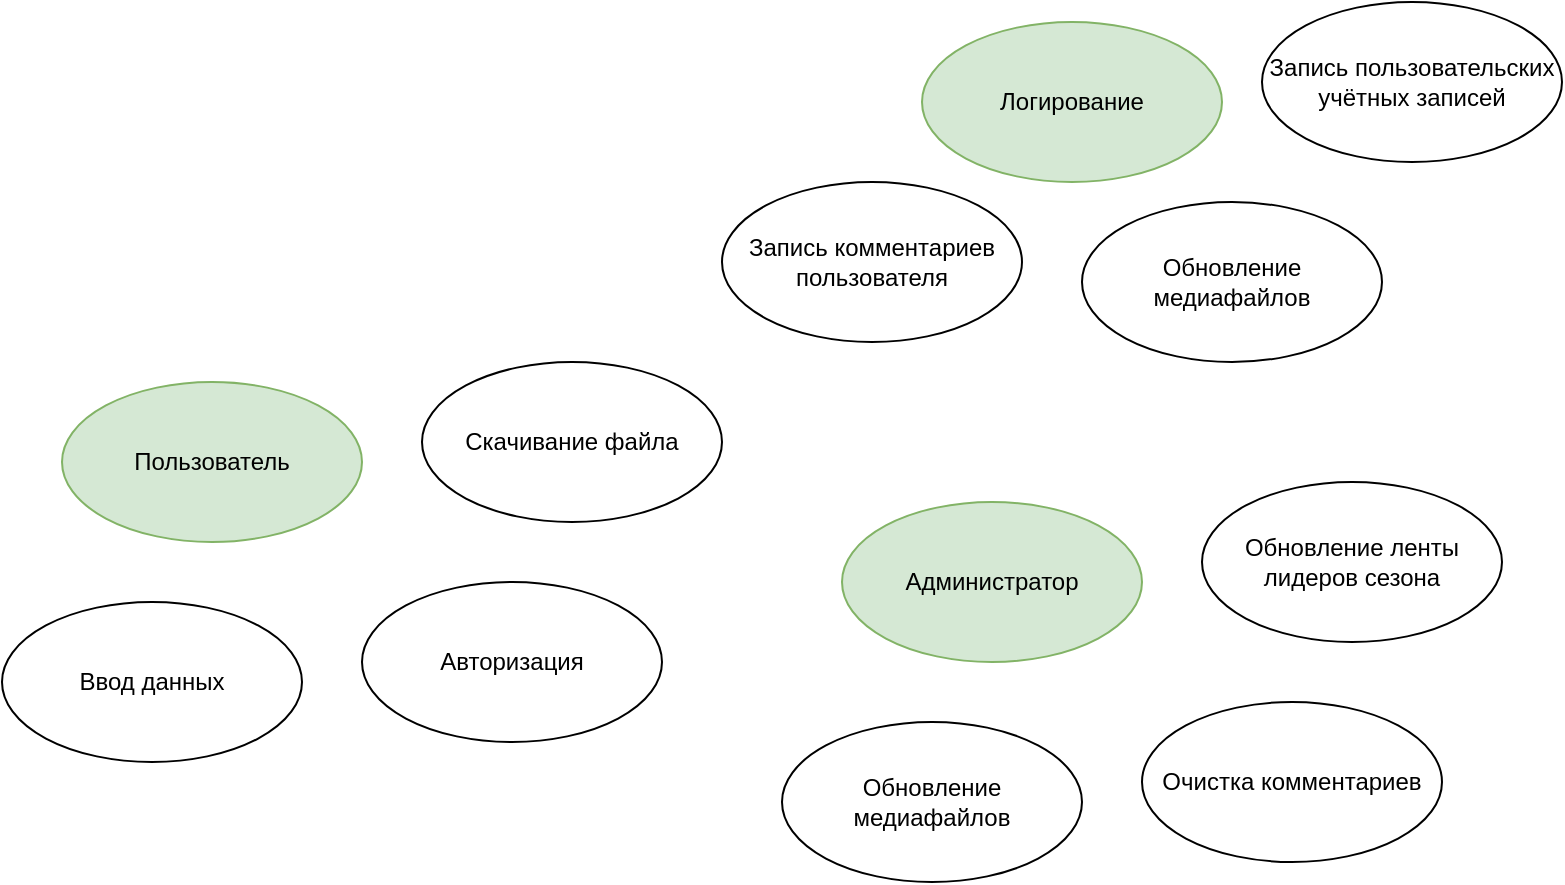 <mxfile version="16.1.0" type="device"><diagram id="r4vDnEFqGRE0fS_QIVsU" name="Page-1"><mxGraphModel dx="990" dy="575" grid="1" gridSize="10" guides="1" tooltips="1" connect="1" arrows="1" fold="1" page="1" pageScale="1" pageWidth="827" pageHeight="1169" math="0" shadow="0"><root><mxCell id="0"/><mxCell id="1" parent="0"/><mxCell id="S5_XCRy65j-56uMykwoM-1" value="Пользователь" style="ellipse;whiteSpace=wrap;html=1;fillColor=#d5e8d4;strokeColor=#82b366;" parent="1" vertex="1"><mxGeometry x="60" y="310" width="150" height="80" as="geometry"/></mxCell><mxCell id="S5_XCRy65j-56uMykwoM-2" value="Авторизация" style="ellipse;whiteSpace=wrap;html=1;" parent="1" vertex="1"><mxGeometry x="210" y="410" width="150" height="80" as="geometry"/></mxCell><mxCell id="S5_XCRy65j-56uMykwoM-3" value="Скачивание файла" style="ellipse;whiteSpace=wrap;html=1;" parent="1" vertex="1"><mxGeometry x="240" y="300" width="150" height="80" as="geometry"/></mxCell><mxCell id="S5_XCRy65j-56uMykwoM-4" value="Ввод данных" style="ellipse;whiteSpace=wrap;html=1;" parent="1" vertex="1"><mxGeometry x="30" y="420" width="150" height="80" as="geometry"/></mxCell><mxCell id="S5_XCRy65j-56uMykwoM-5" value="Администратор" style="ellipse;whiteSpace=wrap;html=1;fillColor=#d5e8d4;strokeColor=#82b366;" parent="1" vertex="1"><mxGeometry x="450" y="370" width="150" height="80" as="geometry"/></mxCell><mxCell id="S5_XCRy65j-56uMykwoM-6" value="Очистка комментариев" style="ellipse;whiteSpace=wrap;html=1;" parent="1" vertex="1"><mxGeometry x="600" y="470" width="150" height="80" as="geometry"/></mxCell><mxCell id="S5_XCRy65j-56uMykwoM-7" value="Обновление ленты лидеров сезона" style="ellipse;whiteSpace=wrap;html=1;" parent="1" vertex="1"><mxGeometry x="630" y="360" width="150" height="80" as="geometry"/></mxCell><mxCell id="S5_XCRy65j-56uMykwoM-8" value="Обновление медиафайлов" style="ellipse;whiteSpace=wrap;html=1;" parent="1" vertex="1"><mxGeometry x="420" y="480" width="150" height="80" as="geometry"/></mxCell><mxCell id="S5_XCRy65j-56uMykwoM-9" value="Логирование" style="ellipse;whiteSpace=wrap;html=1;fillColor=#d5e8d4;strokeColor=#82b366;" parent="1" vertex="1"><mxGeometry x="490" y="130" width="150" height="80" as="geometry"/></mxCell><mxCell id="S5_XCRy65j-56uMykwoM-11" value="Запись пользовательских учётных записей" style="ellipse;whiteSpace=wrap;html=1;" parent="1" vertex="1"><mxGeometry x="660" y="120" width="150" height="80" as="geometry"/></mxCell><mxCell id="S5_XCRy65j-56uMykwoM-12" value="Обновление медиафайлов" style="ellipse;whiteSpace=wrap;html=1;" parent="1" vertex="1"><mxGeometry x="570" y="220" width="150" height="80" as="geometry"/></mxCell><mxCell id="G3diLPzVdUim3r8Yi7ZN-1" value="Запись комментариев пользователя" style="ellipse;whiteSpace=wrap;html=1;" vertex="1" parent="1"><mxGeometry x="390" y="210" width="150" height="80" as="geometry"/></mxCell></root></mxGraphModel></diagram></mxfile>